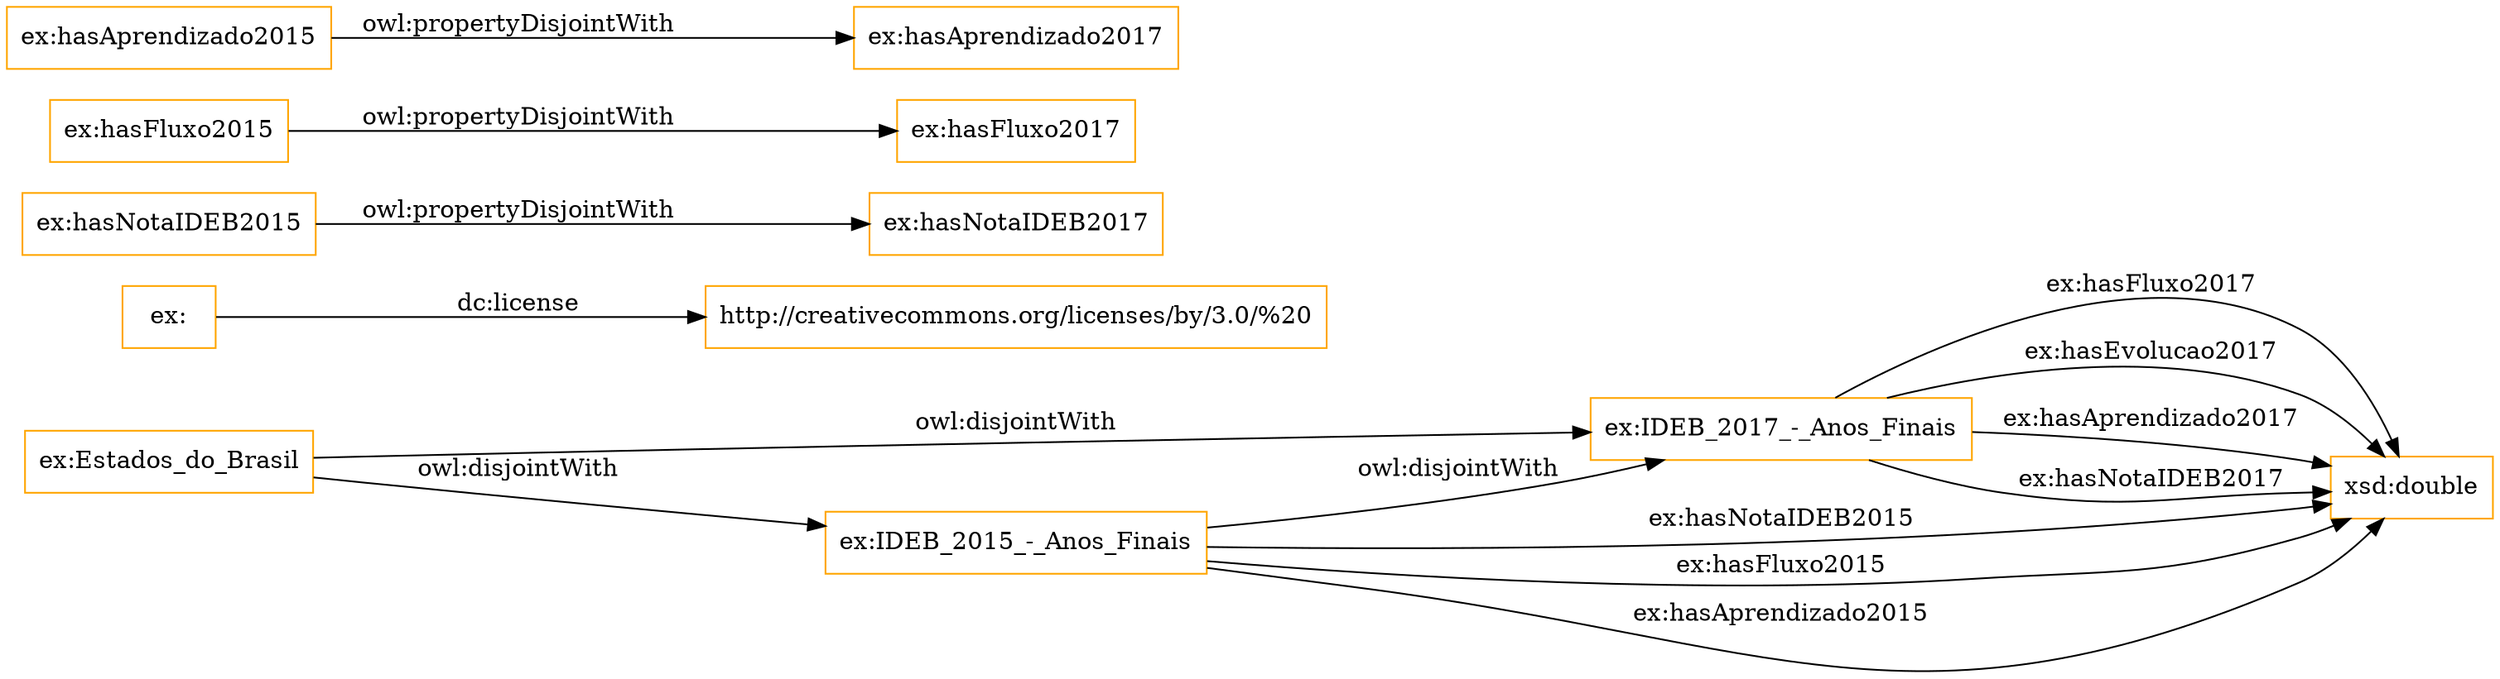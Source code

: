 digraph ar2dtool_diagram { 
rankdir=LR;
size="1501"
node [shape = rectangle, color="orange"]; "ex:Estados_do_Brasil" "ex:IDEB_2017_-_Anos_Finais" "ex:IDEB_2015_-_Anos_Finais" ; /*classes style*/
	"ex:" -> "http://creativecommons.org/licenses/by/3.0/%20" [ label = "dc:license" ];
	"ex:hasNotaIDEB2015" -> "ex:hasNotaIDEB2017" [ label = "owl:propertyDisjointWith" ];
	"ex:IDEB_2015_-_Anos_Finais" -> "ex:IDEB_2017_-_Anos_Finais" [ label = "owl:disjointWith" ];
	"ex:hasFluxo2015" -> "ex:hasFluxo2017" [ label = "owl:propertyDisjointWith" ];
	"ex:Estados_do_Brasil" -> "ex:IDEB_2017_-_Anos_Finais" [ label = "owl:disjointWith" ];
	"ex:Estados_do_Brasil" -> "ex:IDEB_2015_-_Anos_Finais" [ label = "owl:disjointWith" ];
	"ex:hasAprendizado2015" -> "ex:hasAprendizado2017" [ label = "owl:propertyDisjointWith" ];
	"ex:IDEB_2015_-_Anos_Finais" -> "xsd:double" [ label = "ex:hasNotaIDEB2015" ];
	"ex:IDEB_2015_-_Anos_Finais" -> "xsd:double" [ label = "ex:hasFluxo2015" ];
	"ex:IDEB_2017_-_Anos_Finais" -> "xsd:double" [ label = "ex:hasFluxo2017" ];
	"ex:IDEB_2015_-_Anos_Finais" -> "xsd:double" [ label = "ex:hasAprendizado2015" ];
	"ex:IDEB_2017_-_Anos_Finais" -> "xsd:double" [ label = "ex:hasEvolucao2017" ];
	"ex:IDEB_2017_-_Anos_Finais" -> "xsd:double" [ label = "ex:hasAprendizado2017" ];
	"ex:IDEB_2017_-_Anos_Finais" -> "xsd:double" [ label = "ex:hasNotaIDEB2017" ];

}
